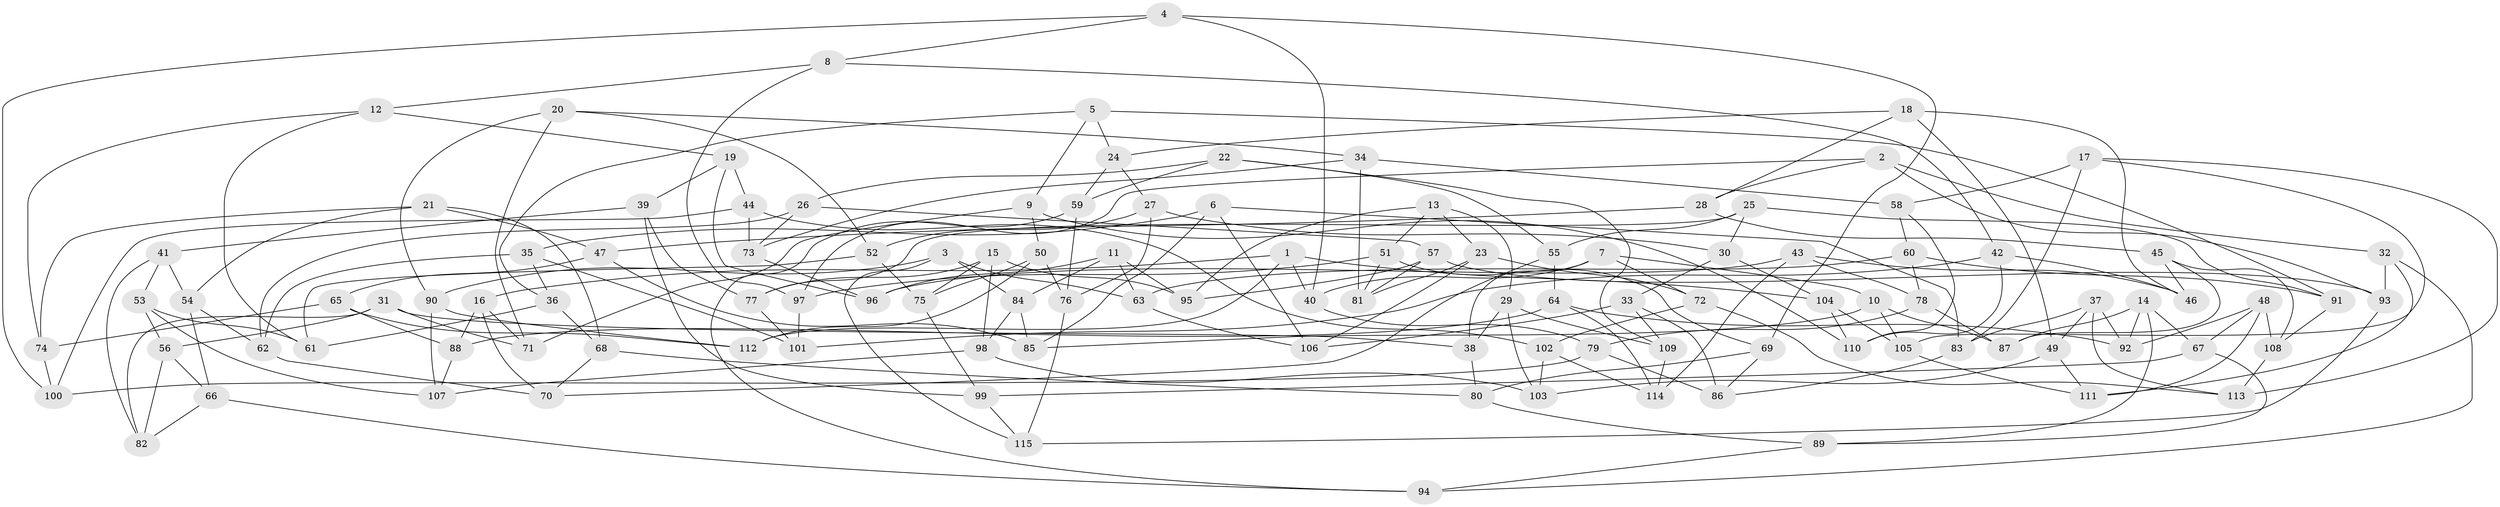 // coarse degree distribution, {6: 0.5068493150684932, 5: 0.0547945205479452, 4: 0.4383561643835616}
// Generated by graph-tools (version 1.1) at 2025/52/02/27/25 19:52:30]
// undirected, 115 vertices, 230 edges
graph export_dot {
graph [start="1"]
  node [color=gray90,style=filled];
  1;
  2;
  3;
  4;
  5;
  6;
  7;
  8;
  9;
  10;
  11;
  12;
  13;
  14;
  15;
  16;
  17;
  18;
  19;
  20;
  21;
  22;
  23;
  24;
  25;
  26;
  27;
  28;
  29;
  30;
  31;
  32;
  33;
  34;
  35;
  36;
  37;
  38;
  39;
  40;
  41;
  42;
  43;
  44;
  45;
  46;
  47;
  48;
  49;
  50;
  51;
  52;
  53;
  54;
  55;
  56;
  57;
  58;
  59;
  60;
  61;
  62;
  63;
  64;
  65;
  66;
  67;
  68;
  69;
  70;
  71;
  72;
  73;
  74;
  75;
  76;
  77;
  78;
  79;
  80;
  81;
  82;
  83;
  84;
  85;
  86;
  87;
  88;
  89;
  90;
  91;
  92;
  93;
  94;
  95;
  96;
  97;
  98;
  99;
  100;
  101;
  102;
  103;
  104;
  105;
  106;
  107;
  108;
  109;
  110;
  111;
  112;
  113;
  114;
  115;
  1 -- 16;
  1 -- 104;
  1 -- 112;
  1 -- 40;
  2 -- 28;
  2 -- 93;
  2 -- 97;
  2 -- 32;
  3 -- 115;
  3 -- 63;
  3 -- 90;
  3 -- 84;
  4 -- 8;
  4 -- 40;
  4 -- 69;
  4 -- 100;
  5 -- 36;
  5 -- 24;
  5 -- 9;
  5 -- 91;
  6 -- 83;
  6 -- 106;
  6 -- 85;
  6 -- 35;
  7 -- 38;
  7 -- 72;
  7 -- 10;
  7 -- 40;
  8 -- 12;
  8 -- 42;
  8 -- 97;
  9 -- 110;
  9 -- 50;
  9 -- 71;
  10 -- 85;
  10 -- 105;
  10 -- 87;
  11 -- 84;
  11 -- 96;
  11 -- 63;
  11 -- 95;
  12 -- 61;
  12 -- 19;
  12 -- 74;
  13 -- 51;
  13 -- 23;
  13 -- 29;
  13 -- 95;
  14 -- 87;
  14 -- 89;
  14 -- 67;
  14 -- 92;
  15 -- 95;
  15 -- 75;
  15 -- 98;
  15 -- 77;
  16 -- 88;
  16 -- 71;
  16 -- 70;
  17 -- 83;
  17 -- 105;
  17 -- 113;
  17 -- 58;
  18 -- 28;
  18 -- 49;
  18 -- 46;
  18 -- 24;
  19 -- 96;
  19 -- 44;
  19 -- 39;
  20 -- 90;
  20 -- 52;
  20 -- 34;
  20 -- 71;
  21 -- 47;
  21 -- 74;
  21 -- 68;
  21 -- 54;
  22 -- 59;
  22 -- 55;
  22 -- 109;
  22 -- 26;
  23 -- 106;
  23 -- 81;
  23 -- 72;
  24 -- 59;
  24 -- 27;
  25 -- 30;
  25 -- 77;
  25 -- 55;
  25 -- 91;
  26 -- 62;
  26 -- 73;
  26 -- 57;
  27 -- 52;
  27 -- 30;
  27 -- 76;
  28 -- 47;
  28 -- 45;
  29 -- 103;
  29 -- 109;
  29 -- 38;
  30 -- 33;
  30 -- 104;
  31 -- 71;
  31 -- 38;
  31 -- 82;
  31 -- 56;
  32 -- 94;
  32 -- 93;
  32 -- 111;
  33 -- 109;
  33 -- 106;
  33 -- 86;
  34 -- 73;
  34 -- 58;
  34 -- 81;
  35 -- 62;
  35 -- 101;
  35 -- 36;
  36 -- 68;
  36 -- 61;
  37 -- 83;
  37 -- 49;
  37 -- 92;
  37 -- 113;
  38 -- 80;
  39 -- 99;
  39 -- 41;
  39 -- 77;
  40 -- 79;
  41 -- 54;
  41 -- 82;
  41 -- 53;
  42 -- 101;
  42 -- 110;
  42 -- 46;
  43 -- 96;
  43 -- 46;
  43 -- 78;
  43 -- 114;
  44 -- 102;
  44 -- 100;
  44 -- 73;
  45 -- 108;
  45 -- 46;
  45 -- 87;
  47 -- 85;
  47 -- 65;
  48 -- 92;
  48 -- 111;
  48 -- 67;
  48 -- 108;
  49 -- 111;
  49 -- 103;
  50 -- 75;
  50 -- 76;
  50 -- 112;
  51 -- 81;
  51 -- 69;
  51 -- 97;
  52 -- 75;
  52 -- 61;
  53 -- 107;
  53 -- 56;
  53 -- 61;
  54 -- 62;
  54 -- 66;
  55 -- 70;
  55 -- 64;
  56 -- 82;
  56 -- 66;
  57 -- 95;
  57 -- 93;
  57 -- 81;
  58 -- 110;
  58 -- 60;
  59 -- 94;
  59 -- 76;
  60 -- 91;
  60 -- 63;
  60 -- 78;
  62 -- 70;
  63 -- 106;
  64 -- 88;
  64 -- 92;
  64 -- 114;
  65 -- 74;
  65 -- 112;
  65 -- 88;
  66 -- 82;
  66 -- 94;
  67 -- 99;
  67 -- 89;
  68 -- 80;
  68 -- 70;
  69 -- 86;
  69 -- 80;
  72 -- 113;
  72 -- 102;
  73 -- 96;
  74 -- 100;
  75 -- 99;
  76 -- 115;
  77 -- 101;
  78 -- 79;
  78 -- 87;
  79 -- 86;
  79 -- 100;
  80 -- 89;
  83 -- 86;
  84 -- 85;
  84 -- 98;
  88 -- 107;
  89 -- 94;
  90 -- 107;
  90 -- 112;
  91 -- 108;
  93 -- 115;
  97 -- 101;
  98 -- 103;
  98 -- 107;
  99 -- 115;
  102 -- 114;
  102 -- 103;
  104 -- 110;
  104 -- 105;
  105 -- 111;
  108 -- 113;
  109 -- 114;
}
